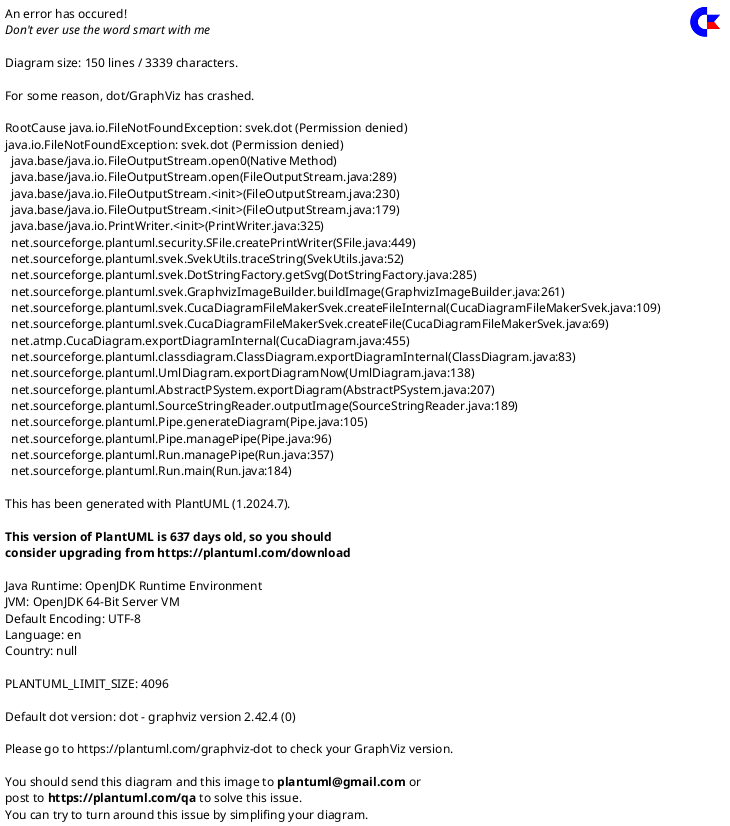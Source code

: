 ' DVG303 :: Objektorienterad design och programmering
' 860224 Jonas Sjöberg
' Högskolan i Gävle
' tel12jsg@student.hig.se
'
' Lab #1    Uppgift 2


@startuml
' ____________________________________________________________________________
' ____ CONFIGURATION OPTIONS __________________________________________________
' debug flag creates a 'svek.dot' and 'svek.svg' file in ~/
!pragma svek_trace on

' package graphical style
' skinparam packageStyle folder

' don't use symbols to indicate visibility
' skinparam classAttributeIconsize 0


' ____________________________________________________________________________
' ____ CLASS DEFINITIONS ______________________________________________________
package se.hig.oodp.lab.model {
    class Vertex2D {
        -x: double
        -y: double
        --
        +Vertex2D(x:double, y:double)
        ..
        +getX(): double
        +getY(): double
        +moveBy(dx:double, dy:double): Vertex2D
        +rotate(ref:Vertex2D, angle:double): Vertex2D
        +scale(ref:Vertex2D, x_factor:double, y_factor:double): Vertex2D
        +toString(): String
    }
}

package se.hig.oodp.lab.model.simplefigure {
    abstract class SimpleFigure {
        #position: Vertex2D
        --
        SimpleFigure(position:Vertex2D)
        ..
        +moveBy(dx:double. dy:double)
        +getPosition(): Vertex2D
        {Abstract}+scale(factor:double)
    }

    class Point {
        +Point(position:Vertex2D)
        ..
        +toString(): String
    }

    class Circle {
        -radius: double
        --
        +Circle(position:Vertex2D, radius:double)
        ..
        +scale(factor:double)
        +getRadius(): double
        +toString(): String
    }
}

package se.hig.oodp.lab.model.figure {

    abstract class Figure {
        +DEFAULT_X_COORD:double
        +DEFAULT_Y_COORD:double
        #center: Vertex2D
        #vertices: ArrayList<Vertex2D>
        --
        +Figure(center:Vertex2D)
        ..
        -addVerticesToList(newVertices: Vertex2D...)
        +moveBy(dx:double, dy:double)
        +getCenter(): Vertex2D
        +getVertex(n:int): Vertex2D
    }

    class Line {
        -v0: Vertex2D
        -v1: Vertex2D
        --
        +Line(v0:Vertex2D, v1:Vertex2D)
        ..
        -updateCenterPoint()
        +rotate(angle:double)
        +scale(xFactor:double, yFactor:double)
        +toString(): String
    }

    class Triangle {
        -v0: Vertex2D
        -v1: Vertex2D
        -v2: Vertex2D
        --
        +Triangle(center:Vertex2D, width:double, height:double)
        +Triangle(v0:Vertex2D, v1:Vertex2D, v2:Vertex2D)
        ..
        -calculateVerticesFromCenter()
        -updateCenterPoint()
        +rotate(angle:double)
        +scale(xFactor:double, yFactor:double)
        +toString(): String
    }

    class Rectangle {
        -v0: Vertex2D
        -v1: Vertex2D
        -v3: Vertex2D
        -v3: Vertex2D
        -width: double
        -height: double
        --
        +Rectangle(center:Vertex2D, width:double, height:double)
        +Rectangle(v0:Vertex2D, v1:Vertex2D, v2:Vertex2D, v3:Vertex2D)
        ..
        -calculateVerticesFromCenter()
        -updateCenterPoint()
        -calculateWidth()
        -calculateHeight()
        +rotate(angle:double)
        +scale(xFactor:double, yFactor:double)
        +toString(): String
    }

    class Square {
        -v0: Vertex2D
        -v1: Vertex2D
        -v3: Vertex2D
        -v3: Vertex2D
        -side: double
        --
        +Square(center:Vertex2D, side:double)
        ..
        +moveBy(dx:double, dy:double)
        +rotate(angle:double)
        +scale(xFactor:double, yFactor:double)
        +toString(): String
    }
}


' ____________________________________________________________________________
' ____ PACKAGE HIERARCHY _____________________________________________________
se.hig.oodp.lab.model +-- se.hig.oodp.lab.model.figure
se.hig.oodp.lab.model +-- se.hig.oodp.lab.model.simplefigure


' ____________________________________________________________________________
' ____ RELATIONS BETWEEN CLASSES _____________________________________________
' <|--      extension
' *--       composition
' o--       aggregation

Figure <.. Vertex2D
SimpleFigure <.. Vertex2D

SimpleFigure <|-- Point
SimpleFigure <|-- Circle

Figure <|-- Line
Figure <|-- Triangle
Figure <|-- Rectangle
Figure <|-- Square




@enduml

